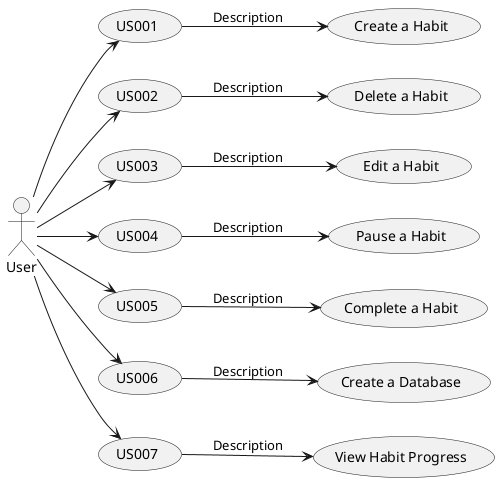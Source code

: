 @startuml
left to right direction
actor User

User --> (US001)
User --> (US002)
User --> (US003)
User --> (US004)
User --> (US005)
User --> (US006)
User --> (US007)

(US001) --> (Create a Habit) : Description
(US002) --> (Delete a Habit) : Description
(US003) --> (Edit a Habit) : Description
(US004) --> (Pause a Habit) : Description
(US005) --> (Complete a Habit) : Description
(US006) --> (Create a Database) : Description
(US007) --> (View Habit Progress) : Description
@enduml

